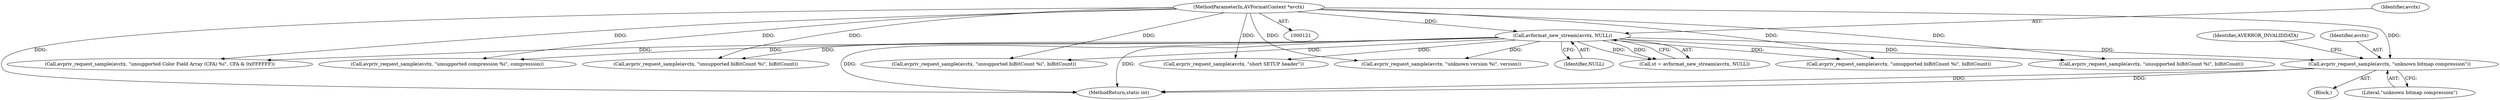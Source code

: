 digraph "0_FFmpeg_7e80b63ecd259d69d383623e75b318bf2bd491f6@pointer" {
"1000303" [label="(Call,avpriv_request_sample(avctx, \"unknown bitmap compression\"))"];
"1000144" [label="(Call,avformat_new_stream(avctx, NULL))"];
"1000122" [label="(MethodParameterIn,AVFormatContext *avctx)"];
"1000146" [label="(Identifier,NULL)"];
"1000537" [label="(Call,avpriv_request_sample(avctx, \"unsupported biBitCount %i\", biBitCount))"];
"1000625" [label="(Call,avpriv_request_sample(avctx, \"unsupported Color Field Array (CFA) %i\", CFA & 0xFFFFFF))"];
"1000303" [label="(Call,avpriv_request_sample(avctx, \"unknown bitmap compression\"))"];
"1000280" [label="(Block,)"];
"1000307" [label="(Identifier,AVERROR_INVALIDDATA)"];
"1000635" [label="(Call,avpriv_request_sample(avctx, \"unsupported compression %i\", compression))"];
"1000145" [label="(Identifier,avctx)"];
"1000334" [label="(Call,avpriv_request_sample(avctx, \"short SETUP header\"))"];
"1000305" [label="(Literal,\"unknown bitmap compression\")"];
"1000304" [label="(Identifier,avctx)"];
"1000190" [label="(Call,avpriv_request_sample(avctx, \"unknown version %i\", version))"];
"1000122" [label="(MethodParameterIn,AVFormatContext *avctx)"];
"1000142" [label="(Call,st = avformat_new_stream(avctx, NULL))"];
"1000617" [label="(Call,avpriv_request_sample(avctx, \"unsupported biBitCount %i\", biBitCount))"];
"1000271" [label="(Call,avpriv_request_sample(avctx, \"unsupported biBitCount %i\", biBitCount))"];
"1000780" [label="(MethodReturn,static int)"];
"1000582" [label="(Call,avpriv_request_sample(avctx, \"unsupported biBitCount %i\", biBitCount))"];
"1000144" [label="(Call,avformat_new_stream(avctx, NULL))"];
"1000303" -> "1000280"  [label="AST: "];
"1000303" -> "1000305"  [label="CFG: "];
"1000304" -> "1000303"  [label="AST: "];
"1000305" -> "1000303"  [label="AST: "];
"1000307" -> "1000303"  [label="CFG: "];
"1000303" -> "1000780"  [label="DDG: "];
"1000303" -> "1000780"  [label="DDG: "];
"1000144" -> "1000303"  [label="DDG: "];
"1000122" -> "1000303"  [label="DDG: "];
"1000144" -> "1000142"  [label="AST: "];
"1000144" -> "1000146"  [label="CFG: "];
"1000145" -> "1000144"  [label="AST: "];
"1000146" -> "1000144"  [label="AST: "];
"1000142" -> "1000144"  [label="CFG: "];
"1000144" -> "1000780"  [label="DDG: "];
"1000144" -> "1000780"  [label="DDG: "];
"1000144" -> "1000142"  [label="DDG: "];
"1000144" -> "1000142"  [label="DDG: "];
"1000122" -> "1000144"  [label="DDG: "];
"1000144" -> "1000190"  [label="DDG: "];
"1000144" -> "1000271"  [label="DDG: "];
"1000144" -> "1000334"  [label="DDG: "];
"1000144" -> "1000537"  [label="DDG: "];
"1000144" -> "1000582"  [label="DDG: "];
"1000144" -> "1000617"  [label="DDG: "];
"1000144" -> "1000625"  [label="DDG: "];
"1000144" -> "1000635"  [label="DDG: "];
"1000122" -> "1000121"  [label="AST: "];
"1000122" -> "1000780"  [label="DDG: "];
"1000122" -> "1000190"  [label="DDG: "];
"1000122" -> "1000271"  [label="DDG: "];
"1000122" -> "1000334"  [label="DDG: "];
"1000122" -> "1000537"  [label="DDG: "];
"1000122" -> "1000582"  [label="DDG: "];
"1000122" -> "1000617"  [label="DDG: "];
"1000122" -> "1000625"  [label="DDG: "];
"1000122" -> "1000635"  [label="DDG: "];
}

